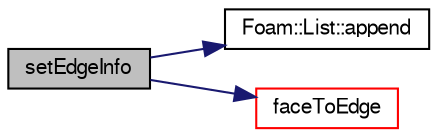 digraph "setEdgeInfo"
{
  bgcolor="transparent";
  edge [fontname="FreeSans",fontsize="10",labelfontname="FreeSans",labelfontsize="10"];
  node [fontname="FreeSans",fontsize="10",shape=record];
  rankdir="LR";
  Node347 [label="setEdgeInfo",height=0.2,width=0.4,color="black", fillcolor="grey75", style="filled", fontcolor="black"];
  Node347 -> Node348 [color="midnightblue",fontsize="10",style="solid",fontname="FreeSans"];
  Node348 [label="Foam::List::append",height=0.2,width=0.4,color="black",URL="$a25694.html#a399dd2bf0d9a32016717dc90126f016b",tooltip="Append an element at the end of the list. "];
  Node347 -> Node349 [color="midnightblue",fontsize="10",style="solid",fontname="FreeSans"];
  Node349 [label="faceToEdge",height=0.2,width=0.4,color="red",URL="$a24834.html#ad6a1fc993c3879902693105ef9b059fa",tooltip="Propagate from face to edge. Returns total number of edges. "];
}
